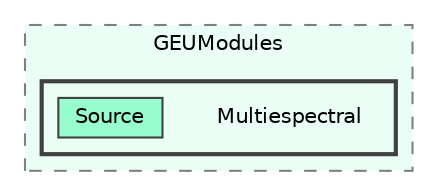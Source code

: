 digraph "C:/GEU/GEUModules/Multiespectral"
{
 // LATEX_PDF_SIZE
  bgcolor="transparent";
  edge [fontname=Helvetica,fontsize=10,labelfontname=Helvetica,labelfontsize=10];
  node [fontname=Helvetica,fontsize=10,shape=box,height=0.2,width=0.4];
  compound=true
  subgraph clusterdir_70e1bd6aad29eaa9efcef7cf630be9eb {
    graph [ bgcolor="#ebfef5", pencolor="grey50", label="GEUModules", fontname=Helvetica,fontsize=10 style="filled,dashed", URL="dir_70e1bd6aad29eaa9efcef7cf630be9eb.html",tooltip=""]
  subgraph clusterdir_604952758cc987df994525f86194e033 {
    graph [ bgcolor="#ebfef5", pencolor="grey25", label="", fontname=Helvetica,fontsize=10 style="filled,bold", URL="dir_604952758cc987df994525f86194e033.html",tooltip=""]
    dir_604952758cc987df994525f86194e033 [shape=plaintext, label="Multiespectral"];
  dir_2c3e0fc6ccb9542d1168e0a66d936d59 [label="Source", fillcolor="#98fdce", color="grey25", style="filled", URL="dir_2c3e0fc6ccb9542d1168e0a66d936d59.html",tooltip=""];
  }
  }
}
